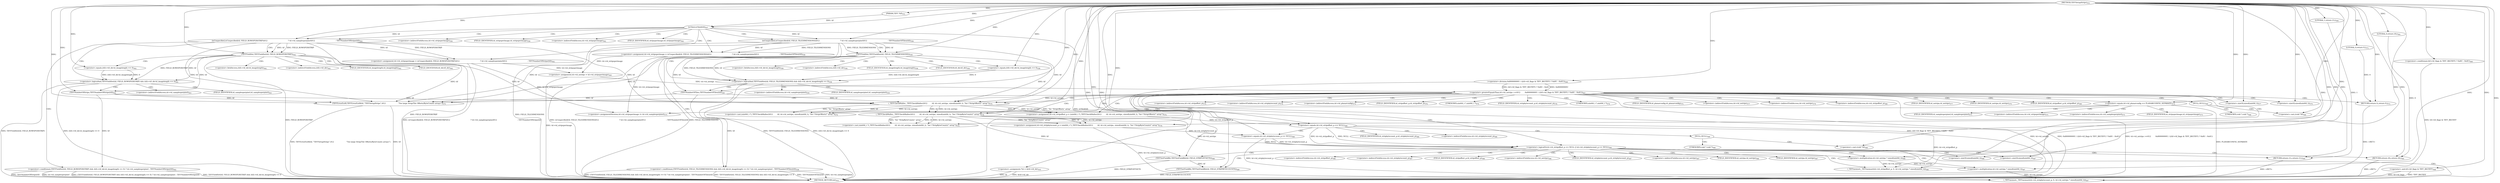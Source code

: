 digraph "TIFFSetupStrips" {  
"31831" [label = <(METHOD,TIFFSetupStrips)<SUB>553</SUB>> ]
"32021" [label = <(METHOD_RETURN,int)<SUB>553</SUB>> ]
"31832" [label = <(PARAM,TIFF *tif)<SUB>553</SUB>> ]
"31835" [label = <(&lt;operator&gt;.assignment,*td = &amp;tif-&gt;tif_dir)<SUB>555</SUB>> ]
"31897" [label = <(&lt;operator&gt;.assignment,td-&gt;td_nstrips = td-&gt;td_stripsperimage)<SUB>565</SUB>> ]
"31940" [label = <(&lt;operator&gt;.assignment,td-&gt;td_stripoffset_p = (uint64_t *)_TIFFCheckMalloc(\012        tif, td-&gt;td_nstrips, sizeof(uint64_t), &quot;for \&quot;StripOffsets\&quot; array&quot;))<SUB>576</SUB>> ]
"31954" [label = <(&lt;operator&gt;.assignment,td-&gt;td_stripbytecount_p = (uint64_t *)_TIFFCheckMalloc(\012        tif, td-&gt;td_nstrips, sizeof(uint64_t), &quot;for \&quot;StripByteCounts\&quot; array&quot;))<SUB>578</SUB>> ]
"31991" [label = <(_TIFFmemset,_TIFFmemset(td-&gt;td_stripoffset_p, 0, td-&gt;td_nstrips * sizeof(uint64_t)))<SUB>586</SUB>> ]
"32002" [label = <(_TIFFmemset,_TIFFmemset(td-&gt;td_stripbytecount_p, 0, td-&gt;td_nstrips * sizeof(uint64_t)))<SUB>587</SUB>> ]
"32013" [label = <(TIFFSetFieldBit,TIFFSetFieldBit(tif, FIELD_STRIPOFFSETS))<SUB>588</SUB>> ]
"32016" [label = <(TIFFSetFieldBit,TIFFSetFieldBit(tif, FIELD_STRIPBYTECOUNTS))<SUB>589</SUB>> ]
"32019" [label = <(RETURN,return (1);,return (1);)<SUB>590</SUB>> ]
"31842" [label = <(isTiled,isTiled(tif))<SUB>557</SUB>> ]
"31905" [label = <(&lt;operator&gt;.greaterEqualsThan,td-&gt;td_nstrips &gt;=\012        0x80000000U / ((tif-&gt;tif_flags &amp; TIFF_BIGTIFF) ? 0x8U : 0x4U))<SUB>567</SUB>> ]
"31927" [label = <(&lt;operator&gt;.equals,td-&gt;td_planarconfig == PLANARCONFIG_SEPARATE)<SUB>574</SUB>> ]
"31969" [label = <(&lt;operator&gt;.logicalOr,td-&gt;td_stripoffset_p == NULL || td-&gt;td_stripbytecount_p == NULL)<SUB>580</SUB>> ]
"32020" [label = <(LITERAL,1,return (1);)<SUB>590</SUB>> ]
"31845" [label = <(&lt;operator&gt;.assignment,td-&gt;td_stripsperimage = isUnspecified(tif, FIELD_TILEDIMENSIONS)\012                                    ? td-&gt;td_samplesperpixel\012                                    : TIFFNumberOfTiles(tif))<SUB>558</SUB>> ]
"31920" [label = <(TIFFErrorExtR,TIFFErrorExtR(tif, &quot;TIFFSetupStrips&quot;,\012                      &quot;Too large Strip/Tile Offsets/ByteCounts arrays&quot;))<SUB>570</SUB>> ]
"31924" [label = <(RETURN,return 0;,return 0;)<SUB>572</SUB>> ]
"31933" [label = <(&lt;operator&gt;.assignmentDivision,td-&gt;td_stripsperimage /= td-&gt;td_samplesperpixel)<SUB>575</SUB>> ]
"31944" [label = <(&lt;operator&gt;.cast,(uint64_t *)_TIFFCheckMalloc(\012        tif, td-&gt;td_nstrips, sizeof(uint64_t), &quot;for \&quot;StripOffsets\&quot; array&quot;))<SUB>576</SUB>> ]
"31958" [label = <(&lt;operator&gt;.cast,(uint64_t *)_TIFFCheckMalloc(\012        tif, td-&gt;td_nstrips, sizeof(uint64_t), &quot;for \&quot;StripByteCounts\&quot; array&quot;))<SUB>578</SUB>> ]
"31989" [label = <(RETURN,return (0);,return (0);)<SUB>581</SUB>> ]
"31996" [label = <(&lt;operator&gt;.multiplication,td-&gt;td_nstrips * sizeof(uint64_t))<SUB>586</SUB>> ]
"32007" [label = <(&lt;operator&gt;.multiplication,td-&gt;td_nstrips * sizeof(uint64_t))<SUB>587</SUB>> ]
"31872" [label = <(&lt;operator&gt;.assignment,td-&gt;td_stripsperimage = isUnspecified(tif, FIELD_ROWSPERSTRIP)\012                                    ? td-&gt;td_samplesperpixel\012                                    : TIFFNumberOfStrips(tif))<SUB>562</SUB>> ]
"31909" [label = <(&lt;operator&gt;.division,0x80000000U / ((tif-&gt;tif_flags &amp; TIFF_BIGTIFF) ? 0x8U : 0x4U))<SUB>568</SUB>> ]
"31925" [label = <(LITERAL,0,return 0;)<SUB>572</SUB>> ]
"31946" [label = <(_TIFFCheckMalloc,_TIFFCheckMalloc(\012        tif, td-&gt;td_nstrips, sizeof(uint64_t), &quot;for \&quot;StripOffsets\&quot; array&quot;))<SUB>576</SUB>> ]
"31960" [label = <(_TIFFCheckMalloc,_TIFFCheckMalloc(\012        tif, td-&gt;td_nstrips, sizeof(uint64_t), &quot;for \&quot;StripByteCounts\&quot; array&quot;))<SUB>578</SUB>> ]
"31970" [label = <(&lt;operator&gt;.equals,td-&gt;td_stripoffset_p == NULL)<SUB>580</SUB>> ]
"31979" [label = <(&lt;operator&gt;.equals,td-&gt;td_stripbytecount_p == NULL)<SUB>580</SUB>> ]
"31990" [label = <(LITERAL,0,return (0);)<SUB>581</SUB>> ]
"32000" [label = <(&lt;operator&gt;.sizeOf,sizeof(uint64_t))<SUB>586</SUB>> ]
"32011" [label = <(&lt;operator&gt;.sizeOf,sizeof(uint64_t))<SUB>587</SUB>> ]
"31849" [label = <(isUnspecified,isUnspecified(tif, FIELD_TILEDIMENSIONS)\012                                    ? td-&gt;td_samplesperpixel\012                                    : TIFFNumberOfTiles(tif))<SUB>558</SUB>> ]
"31911" [label = <(&lt;operator&gt;.conditional,(tif-&gt;tif_flags &amp; TIFF_BIGTIFF) ? 0x8U : 0x4U)<SUB>568</SUB>> ]
"31951" [label = <(&lt;operator&gt;.sizeOf,sizeof(uint64_t))<SUB>577</SUB>> ]
"31965" [label = <(&lt;operator&gt;.sizeOf,sizeof(uint64_t))<SUB>579</SUB>> ]
"31853" [label = <(&lt;operator&gt;.conditional,(TIFFFieldSet(tif, FIELD_TILEDIMENSIONS) &amp;&amp; (tif)-&gt;tif_dir.td_imagelength == 0) ? td-&gt;td_samplesperpixel : TIFFNumberOfTiles(tif))<SUB>558</SUB>> ]
"31876" [label = <(isUnspecified,isUnspecified(tif, FIELD_ROWSPERSTRIP)\012                                    ? td-&gt;td_samplesperpixel\012                                    : TIFFNumberOfStrips(tif))<SUB>562</SUB>> ]
"31912" [label = <(&lt;operator&gt;.and,tif-&gt;tif_flags &amp; TIFF_BIGTIFF)<SUB>568</SUB>> ]
"31976" [label = <(&lt;operator&gt;.cast,(void *)0)<SUB>580</SUB>> ]
"31985" [label = <(&lt;operator&gt;.cast,(void *)0)<SUB>580</SUB>> ]
"31880" [label = <(&lt;operator&gt;.conditional,(TIFFFieldSet(tif, FIELD_ROWSPERSTRIP) &amp;&amp; (tif)-&gt;tif_dir.td_imagelength == 0) ? td-&gt;td_samplesperpixel : TIFFNumberOfStrips(tif))<SUB>562</SUB>> ]
"31854" [label = <(&lt;operator&gt;.logicalAnd,TIFFFieldSet(tif, FIELD_TILEDIMENSIONS) &amp;&amp; (tif)-&gt;tif_dir.td_imagelength == 0)<SUB>558</SUB>> ]
"31868" [label = <(TIFFNumberOfTiles,TIFFNumberOfTiles(tif))<SUB>560</SUB>> ]
"31855" [label = <(TIFFFieldSet,TIFFFieldSet(tif, FIELD_TILEDIMENSIONS))<SUB>558</SUB>> ]
"31858" [label = <(&lt;operator&gt;.equals,(tif)-&gt;tif_dir.td_imagelength == 0)<SUB>558</SUB>> ]
"31881" [label = <(&lt;operator&gt;.logicalAnd,TIFFFieldSet(tif, FIELD_ROWSPERSTRIP) &amp;&amp; (tif)-&gt;tif_dir.td_imagelength == 0)<SUB>562</SUB>> ]
"31895" [label = <(TIFFNumberOfStrips,TIFFNumberOfStrips(tif))<SUB>564</SUB>> ]
"31882" [label = <(TIFFFieldSet,TIFFFieldSet(tif, FIELD_ROWSPERSTRIP))<SUB>562</SUB>> ]
"31885" [label = <(&lt;operator&gt;.equals,(tif)-&gt;tif_dir.td_imagelength == 0)<SUB>562</SUB>> ]
"31941" [label = <(&lt;operator&gt;.indirectFieldAccess,td-&gt;td_stripoffset_p)<SUB>576</SUB>> ]
"31955" [label = <(&lt;operator&gt;.indirectFieldAccess,td-&gt;td_stripbytecount_p)<SUB>578</SUB>> ]
"31992" [label = <(&lt;operator&gt;.indirectFieldAccess,td-&gt;td_stripoffset_p)<SUB>586</SUB>> ]
"32003" [label = <(&lt;operator&gt;.indirectFieldAccess,td-&gt;td_stripbytecount_p)<SUB>587</SUB>> ]
"31928" [label = <(&lt;operator&gt;.indirectFieldAccess,td-&gt;td_planarconfig)<SUB>574</SUB>> ]
"31943" [label = <(FIELD_IDENTIFIER,td_stripoffset_p,td_stripoffset_p)<SUB>576</SUB>> ]
"31945" [label = <(UNKNOWN,uint64_t *,uint64_t *)<SUB>576</SUB>> ]
"31957" [label = <(FIELD_IDENTIFIER,td_stripbytecount_p,td_stripbytecount_p)<SUB>578</SUB>> ]
"31959" [label = <(UNKNOWN,uint64_t *,uint64_t *)<SUB>578</SUB>> ]
"31994" [label = <(FIELD_IDENTIFIER,td_stripoffset_p,td_stripoffset_p)<SUB>586</SUB>> ]
"31997" [label = <(&lt;operator&gt;.indirectFieldAccess,td-&gt;td_nstrips)<SUB>586</SUB>> ]
"32005" [label = <(FIELD_IDENTIFIER,td_stripbytecount_p,td_stripbytecount_p)<SUB>587</SUB>> ]
"32008" [label = <(&lt;operator&gt;.indirectFieldAccess,td-&gt;td_nstrips)<SUB>587</SUB>> ]
"31846" [label = <(&lt;operator&gt;.indirectFieldAccess,td-&gt;td_stripsperimage)<SUB>558</SUB>> ]
"31930" [label = <(FIELD_IDENTIFIER,td_planarconfig,td_planarconfig)<SUB>574</SUB>> ]
"31934" [label = <(&lt;operator&gt;.indirectFieldAccess,td-&gt;td_stripsperimage)<SUB>575</SUB>> ]
"31937" [label = <(&lt;operator&gt;.indirectFieldAccess,td-&gt;td_samplesperpixel)<SUB>575</SUB>> ]
"31948" [label = <(&lt;operator&gt;.indirectFieldAccess,td-&gt;td_nstrips)<SUB>577</SUB>> ]
"31962" [label = <(&lt;operator&gt;.indirectFieldAccess,td-&gt;td_nstrips)<SUB>579</SUB>> ]
"31971" [label = <(&lt;operator&gt;.indirectFieldAccess,td-&gt;td_stripoffset_p)<SUB>580</SUB>> ]
"31974" [label = <(NULL,NULL)<SUB>580</SUB>> ]
"31980" [label = <(&lt;operator&gt;.indirectFieldAccess,td-&gt;td_stripbytecount_p)<SUB>580</SUB>> ]
"31983" [label = <(NULL,NULL)<SUB>580</SUB>> ]
"31999" [label = <(FIELD_IDENTIFIER,td_nstrips,td_nstrips)<SUB>586</SUB>> ]
"32010" [label = <(FIELD_IDENTIFIER,td_nstrips,td_nstrips)<SUB>587</SUB>> ]
"31848" [label = <(FIELD_IDENTIFIER,td_stripsperimage,td_stripsperimage)<SUB>558</SUB>> ]
"31873" [label = <(&lt;operator&gt;.indirectFieldAccess,td-&gt;td_stripsperimage)<SUB>562</SUB>> ]
"31936" [label = <(FIELD_IDENTIFIER,td_stripsperimage,td_stripsperimage)<SUB>575</SUB>> ]
"31939" [label = <(FIELD_IDENTIFIER,td_samplesperpixel,td_samplesperpixel)<SUB>575</SUB>> ]
"31950" [label = <(FIELD_IDENTIFIER,td_nstrips,td_nstrips)<SUB>577</SUB>> ]
"31964" [label = <(FIELD_IDENTIFIER,td_nstrips,td_nstrips)<SUB>579</SUB>> ]
"31973" [label = <(FIELD_IDENTIFIER,td_stripoffset_p,td_stripoffset_p)<SUB>580</SUB>> ]
"31982" [label = <(FIELD_IDENTIFIER,td_stripbytecount_p,td_stripbytecount_p)<SUB>580</SUB>> ]
"31875" [label = <(FIELD_IDENTIFIER,td_stripsperimage,td_stripsperimage)<SUB>562</SUB>> ]
"31865" [label = <(&lt;operator&gt;.indirectFieldAccess,td-&gt;td_samplesperpixel)<SUB>559</SUB>> ]
"31977" [label = <(UNKNOWN,void *,void *)<SUB>580</SUB>> ]
"31986" [label = <(UNKNOWN,void *,void *)<SUB>580</SUB>> ]
"31867" [label = <(FIELD_IDENTIFIER,td_samplesperpixel,td_samplesperpixel)<SUB>559</SUB>> ]
"31892" [label = <(&lt;operator&gt;.indirectFieldAccess,td-&gt;td_samplesperpixel)<SUB>563</SUB>> ]
"31859" [label = <(&lt;operator&gt;.fieldAccess,(tif)-&gt;tif_dir.td_imagelength)<SUB>558</SUB>> ]
"31894" [label = <(FIELD_IDENTIFIER,td_samplesperpixel,td_samplesperpixel)<SUB>563</SUB>> ]
"31860" [label = <(&lt;operator&gt;.indirectFieldAccess,(tif)-&gt;tif_dir)<SUB>558</SUB>> ]
"31863" [label = <(FIELD_IDENTIFIER,td_imagelength,td_imagelength)<SUB>558</SUB>> ]
"31886" [label = <(&lt;operator&gt;.fieldAccess,(tif)-&gt;tif_dir.td_imagelength)<SUB>562</SUB>> ]
"31862" [label = <(FIELD_IDENTIFIER,tif_dir,tif_dir)<SUB>558</SUB>> ]
"31887" [label = <(&lt;operator&gt;.indirectFieldAccess,(tif)-&gt;tif_dir)<SUB>562</SUB>> ]
"31890" [label = <(FIELD_IDENTIFIER,td_imagelength,td_imagelength)<SUB>562</SUB>> ]
"31889" [label = <(FIELD_IDENTIFIER,tif_dir,tif_dir)<SUB>562</SUB>> ]
  "31989" -> "32021"  [ label = "DDG: &lt;RET&gt;"] 
  "32019" -> "32021"  [ label = "DDG: &lt;RET&gt;"] 
  "31924" -> "32021"  [ label = "DDG: &lt;RET&gt;"] 
  "31835" -> "32021"  [ label = "DDG: td"] 
  "31835" -> "32021"  [ label = "DDG: &amp;tif-&gt;tif_dir"] 
  "31842" -> "32021"  [ label = "DDG: isTiled(tif)"] 
  "31876" -> "32021"  [ label = "DDG: FIELD_ROWSPERSTRIP"] 
  "31872" -> "32021"  [ label = "DDG: isUnspecified(tif, FIELD_ROWSPERSTRIP)\012                                    ? td-&gt;td_samplesperpixel\012                                    : TIFFNumberOfStrips(tif)"] 
  "31882" -> "32021"  [ label = "DDG: FIELD_ROWSPERSTRIP"] 
  "31881" -> "32021"  [ label = "DDG: TIFFFieldSet(tif, FIELD_ROWSPERSTRIP)"] 
  "31881" -> "32021"  [ label = "DDG: (tif)-&gt;tif_dir.td_imagelength == 0"] 
  "31880" -> "32021"  [ label = "DDG: TIFFFieldSet(tif, FIELD_ROWSPERSTRIP) &amp;&amp; (tif)-&gt;tif_dir.td_imagelength == 0"] 
  "31880" -> "32021"  [ label = "DDG: TIFFNumberOfStrips(tif)"] 
  "31880" -> "32021"  [ label = "DDG: td-&gt;td_samplesperpixel"] 
  "31880" -> "32021"  [ label = "DDG: (TIFFFieldSet(tif, FIELD_ROWSPERSTRIP) &amp;&amp; (tif)-&gt;tif_dir.td_imagelength == 0) ? td-&gt;td_samplesperpixel : TIFFNumberOfStrips(tif)"] 
  "31849" -> "32021"  [ label = "DDG: FIELD_TILEDIMENSIONS"] 
  "31845" -> "32021"  [ label = "DDG: isUnspecified(tif, FIELD_TILEDIMENSIONS)\012                                    ? td-&gt;td_samplesperpixel\012                                    : TIFFNumberOfTiles(tif)"] 
  "31855" -> "32021"  [ label = "DDG: FIELD_TILEDIMENSIONS"] 
  "31854" -> "32021"  [ label = "DDG: TIFFFieldSet(tif, FIELD_TILEDIMENSIONS)"] 
  "31854" -> "32021"  [ label = "DDG: (tif)-&gt;tif_dir.td_imagelength == 0"] 
  "31853" -> "32021"  [ label = "DDG: TIFFFieldSet(tif, FIELD_TILEDIMENSIONS) &amp;&amp; (tif)-&gt;tif_dir.td_imagelength == 0"] 
  "31853" -> "32021"  [ label = "DDG: TIFFNumberOfTiles(tif)"] 
  "31853" -> "32021"  [ label = "DDG: td-&gt;td_samplesperpixel"] 
  "31853" -> "32021"  [ label = "DDG: (TIFFFieldSet(tif, FIELD_TILEDIMENSIONS) &amp;&amp; (tif)-&gt;tif_dir.td_imagelength == 0) ? td-&gt;td_samplesperpixel : TIFFNumberOfTiles(tif)"] 
  "31897" -> "32021"  [ label = "DDG: td-&gt;td_stripsperimage"] 
  "31905" -> "32021"  [ label = "DDG: td-&gt;td_nstrips"] 
  "31912" -> "32021"  [ label = "DDG: tif-&gt;tif_flags"] 
  "31911" -> "32021"  [ label = "DDG: tif-&gt;tif_flags &amp; TIFF_BIGTIFF"] 
  "31909" -> "32021"  [ label = "DDG: (tif-&gt;tif_flags &amp; TIFF_BIGTIFF) ? 0x8U : 0x4U"] 
  "31905" -> "32021"  [ label = "DDG: 0x80000000U / ((tif-&gt;tif_flags &amp; TIFF_BIGTIFF) ? 0x8U : 0x4U)"] 
  "31905" -> "32021"  [ label = "DDG: td-&gt;td_nstrips &gt;=\012        0x80000000U / ((tif-&gt;tif_flags &amp; TIFF_BIGTIFF) ? 0x8U : 0x4U)"] 
  "31920" -> "32021"  [ label = "DDG: tif"] 
  "31920" -> "32021"  [ label = "DDG: TIFFErrorExtR(tif, &quot;TIFFSetupStrips&quot;,\012                      &quot;Too large Strip/Tile Offsets/ByteCounts arrays&quot;)"] 
  "32016" -> "32021"  [ label = "DDG: FIELD_STRIPBYTECOUNTS"] 
  "32013" -> "32021"  [ label = "DDG: FIELD_STRIPOFFSETS"] 
  "31927" -> "32021"  [ label = "DDG: PLANARCONFIG_SEPARATE"] 
  "31912" -> "32021"  [ label = "DDG: TIFF_BIGTIFF"] 
  "31831" -> "31832"  [ label = "DDG: "] 
  "31872" -> "31897"  [ label = "DDG: td-&gt;td_stripsperimage"] 
  "31845" -> "31897"  [ label = "DDG: td-&gt;td_stripsperimage"] 
  "31946" -> "31940"  [ label = "DDG: tif"] 
  "31946" -> "31940"  [ label = "DDG: td-&gt;td_nstrips"] 
  "31946" -> "31940"  [ label = "DDG: &quot;for \&quot;StripOffsets\&quot; array&quot;"] 
  "31960" -> "31954"  [ label = "DDG: tif"] 
  "31960" -> "31954"  [ label = "DDG: td-&gt;td_nstrips"] 
  "31960" -> "31954"  [ label = "DDG: &quot;for \&quot;StripByteCounts\&quot; array&quot;"] 
  "32020" -> "32019"  [ label = "DDG: 1"] 
  "31831" -> "32019"  [ label = "DDG: "] 
  "31831" -> "31835"  [ label = "DDG: "] 
  "31970" -> "31991"  [ label = "DDG: td-&gt;td_stripoffset_p"] 
  "31831" -> "31991"  [ label = "DDG: "] 
  "31996" -> "31991"  [ label = "DDG: td-&gt;td_nstrips"] 
  "31954" -> "32002"  [ label = "DDG: td-&gt;td_stripbytecount_p"] 
  "31979" -> "32002"  [ label = "DDG: td-&gt;td_stripbytecount_p"] 
  "31831" -> "32002"  [ label = "DDG: "] 
  "32007" -> "32002"  [ label = "DDG: td-&gt;td_nstrips"] 
  "31960" -> "32013"  [ label = "DDG: tif"] 
  "31831" -> "32013"  [ label = "DDG: "] 
  "32013" -> "32016"  [ label = "DDG: tif"] 
  "31831" -> "32016"  [ label = "DDG: "] 
  "31831" -> "32020"  [ label = "DDG: "] 
  "31832" -> "31842"  [ label = "DDG: tif"] 
  "31831" -> "31842"  [ label = "DDG: "] 
  "31849" -> "31845"  [ label = "DDG: tif"] 
  "31849" -> "31845"  [ label = "DDG: FIELD_TILEDIMENSIONS"] 
  "31897" -> "31905"  [ label = "DDG: td-&gt;td_nstrips"] 
  "31909" -> "31905"  [ label = "DDG: 0x80000000U"] 
  "31909" -> "31905"  [ label = "DDG: (tif-&gt;tif_flags &amp; TIFF_BIGTIFF) ? 0x8U : 0x4U"] 
  "31925" -> "31924"  [ label = "DDG: 0"] 
  "31831" -> "31924"  [ label = "DDG: "] 
  "31831" -> "31927"  [ label = "DDG: "] 
  "31946" -> "31944"  [ label = "DDG: tif"] 
  "31946" -> "31944"  [ label = "DDG: td-&gt;td_nstrips"] 
  "31946" -> "31944"  [ label = "DDG: &quot;for \&quot;StripOffsets\&quot; array&quot;"] 
  "31960" -> "31958"  [ label = "DDG: tif"] 
  "31960" -> "31958"  [ label = "DDG: td-&gt;td_nstrips"] 
  "31960" -> "31958"  [ label = "DDG: &quot;for \&quot;StripByteCounts\&quot; array&quot;"] 
  "31970" -> "31969"  [ label = "DDG: td-&gt;td_stripoffset_p"] 
  "31970" -> "31969"  [ label = "DDG: NULL"] 
  "31979" -> "31969"  [ label = "DDG: td-&gt;td_stripbytecount_p"] 
  "31979" -> "31969"  [ label = "DDG: NULL"] 
  "31990" -> "31989"  [ label = "DDG: 0"] 
  "31831" -> "31989"  [ label = "DDG: "] 
  "31960" -> "31996"  [ label = "DDG: td-&gt;td_nstrips"] 
  "31831" -> "31996"  [ label = "DDG: "] 
  "31996" -> "32007"  [ label = "DDG: td-&gt;td_nstrips"] 
  "31831" -> "32007"  [ label = "DDG: "] 
  "31876" -> "31872"  [ label = "DDG: tif"] 
  "31876" -> "31872"  [ label = "DDG: FIELD_ROWSPERSTRIP"] 
  "31831" -> "31909"  [ label = "DDG: "] 
  "31876" -> "31920"  [ label = "DDG: tif"] 
  "31882" -> "31920"  [ label = "DDG: tif"] 
  "31895" -> "31920"  [ label = "DDG: tif"] 
  "31849" -> "31920"  [ label = "DDG: tif"] 
  "31855" -> "31920"  [ label = "DDG: tif"] 
  "31868" -> "31920"  [ label = "DDG: tif"] 
  "31831" -> "31920"  [ label = "DDG: "] 
  "31831" -> "31925"  [ label = "DDG: "] 
  "31872" -> "31933"  [ label = "DDG: td-&gt;td_stripsperimage"] 
  "31845" -> "31933"  [ label = "DDG: td-&gt;td_stripsperimage"] 
  "31876" -> "31946"  [ label = "DDG: tif"] 
  "31882" -> "31946"  [ label = "DDG: tif"] 
  "31895" -> "31946"  [ label = "DDG: tif"] 
  "31849" -> "31946"  [ label = "DDG: tif"] 
  "31855" -> "31946"  [ label = "DDG: tif"] 
  "31868" -> "31946"  [ label = "DDG: tif"] 
  "31831" -> "31946"  [ label = "DDG: "] 
  "31905" -> "31946"  [ label = "DDG: td-&gt;td_nstrips"] 
  "31946" -> "31960"  [ label = "DDG: tif"] 
  "31831" -> "31960"  [ label = "DDG: "] 
  "31946" -> "31960"  [ label = "DDG: td-&gt;td_nstrips"] 
  "31940" -> "31970"  [ label = "DDG: td-&gt;td_stripoffset_p"] 
  "31831" -> "31970"  [ label = "DDG: "] 
  "31954" -> "31979"  [ label = "DDG: td-&gt;td_stripbytecount_p"] 
  "31831" -> "31979"  [ label = "DDG: "] 
  "31831" -> "31990"  [ label = "DDG: "] 
  "31831" -> "32000"  [ label = "DDG: "] 
  "31831" -> "32011"  [ label = "DDG: "] 
  "31842" -> "31849"  [ label = "DDG: tif"] 
  "31831" -> "31849"  [ label = "DDG: "] 
  "31831" -> "31911"  [ label = "DDG: "] 
  "31831" -> "31951"  [ label = "DDG: "] 
  "31831" -> "31965"  [ label = "DDG: "] 
  "31868" -> "31853"  [ label = "DDG: tif"] 
  "31842" -> "31876"  [ label = "DDG: tif"] 
  "31831" -> "31876"  [ label = "DDG: "] 
  "31831" -> "31912"  [ label = "DDG: "] 
  "31831" -> "31976"  [ label = "DDG: "] 
  "31831" -> "31985"  [ label = "DDG: "] 
  "31895" -> "31880"  [ label = "DDG: tif"] 
  "31855" -> "31854"  [ label = "DDG: tif"] 
  "31855" -> "31854"  [ label = "DDG: FIELD_TILEDIMENSIONS"] 
  "31858" -> "31854"  [ label = "DDG: (tif)-&gt;tif_dir.td_imagelength"] 
  "31858" -> "31854"  [ label = "DDG: 0"] 
  "31855" -> "31868"  [ label = "DDG: tif"] 
  "31831" -> "31868"  [ label = "DDG: "] 
  "31849" -> "31855"  [ label = "DDG: tif"] 
  "31831" -> "31855"  [ label = "DDG: "] 
  "31849" -> "31855"  [ label = "DDG: FIELD_TILEDIMENSIONS"] 
  "31831" -> "31858"  [ label = "DDG: "] 
  "31882" -> "31881"  [ label = "DDG: tif"] 
  "31882" -> "31881"  [ label = "DDG: FIELD_ROWSPERSTRIP"] 
  "31885" -> "31881"  [ label = "DDG: (tif)-&gt;tif_dir.td_imagelength"] 
  "31885" -> "31881"  [ label = "DDG: 0"] 
  "31882" -> "31895"  [ label = "DDG: tif"] 
  "31831" -> "31895"  [ label = "DDG: "] 
  "31876" -> "31882"  [ label = "DDG: tif"] 
  "31831" -> "31882"  [ label = "DDG: "] 
  "31876" -> "31882"  [ label = "DDG: FIELD_ROWSPERSTRIP"] 
  "31831" -> "31885"  [ label = "DDG: "] 
  "31842" -> "31849"  [ label = "CDG: "] 
  "31842" -> "31845"  [ label = "CDG: "] 
  "31842" -> "31848"  [ label = "CDG: "] 
  "31842" -> "31875"  [ label = "CDG: "] 
  "31842" -> "31873"  [ label = "CDG: "] 
  "31842" -> "31872"  [ label = "CDG: "] 
  "31842" -> "31876"  [ label = "CDG: "] 
  "31842" -> "31846"  [ label = "CDG: "] 
  "31905" -> "31920"  [ label = "CDG: "] 
  "31905" -> "31927"  [ label = "CDG: "] 
  "31905" -> "31944"  [ label = "CDG: "] 
  "31905" -> "31964"  [ label = "CDG: "] 
  "31905" -> "31948"  [ label = "CDG: "] 
  "31905" -> "31958"  [ label = "CDG: "] 
  "31905" -> "31928"  [ label = "CDG: "] 
  "31905" -> "31962"  [ label = "CDG: "] 
  "31905" -> "31960"  [ label = "CDG: "] 
  "31905" -> "31969"  [ label = "CDG: "] 
  "31905" -> "31941"  [ label = "CDG: "] 
  "31905" -> "31971"  [ label = "CDG: "] 
  "31905" -> "31924"  [ label = "CDG: "] 
  "31905" -> "31959"  [ label = "CDG: "] 
  "31905" -> "31974"  [ label = "CDG: "] 
  "31905" -> "31951"  [ label = "CDG: "] 
  "31905" -> "31955"  [ label = "CDG: "] 
  "31905" -> "31950"  [ label = "CDG: "] 
  "31905" -> "31965"  [ label = "CDG: "] 
  "31905" -> "31957"  [ label = "CDG: "] 
  "31905" -> "31973"  [ label = "CDG: "] 
  "31905" -> "31970"  [ label = "CDG: "] 
  "31905" -> "31940"  [ label = "CDG: "] 
  "31905" -> "31943"  [ label = "CDG: "] 
  "31905" -> "31954"  [ label = "CDG: "] 
  "31905" -> "31946"  [ label = "CDG: "] 
  "31905" -> "31945"  [ label = "CDG: "] 
  "31905" -> "31930"  [ label = "CDG: "] 
  "31927" -> "31937"  [ label = "CDG: "] 
  "31927" -> "31939"  [ label = "CDG: "] 
  "31927" -> "31933"  [ label = "CDG: "] 
  "31927" -> "31936"  [ label = "CDG: "] 
  "31927" -> "31934"  [ label = "CDG: "] 
  "31969" -> "31997"  [ label = "CDG: "] 
  "31969" -> "32003"  [ label = "CDG: "] 
  "31969" -> "32013"  [ label = "CDG: "] 
  "31969" -> "32007"  [ label = "CDG: "] 
  "31969" -> "31992"  [ label = "CDG: "] 
  "31969" -> "31999"  [ label = "CDG: "] 
  "31969" -> "32016"  [ label = "CDG: "] 
  "31969" -> "32000"  [ label = "CDG: "] 
  "31969" -> "31991"  [ label = "CDG: "] 
  "31969" -> "32010"  [ label = "CDG: "] 
  "31969" -> "32002"  [ label = "CDG: "] 
  "31969" -> "32011"  [ label = "CDG: "] 
  "31969" -> "32019"  [ label = "CDG: "] 
  "31969" -> "31989"  [ label = "CDG: "] 
  "31969" -> "32008"  [ label = "CDG: "] 
  "31969" -> "31994"  [ label = "CDG: "] 
  "31969" -> "31996"  [ label = "CDG: "] 
  "31969" -> "32005"  [ label = "CDG: "] 
  "31970" -> "31980"  [ label = "CDG: "] 
  "31970" -> "31979"  [ label = "CDG: "] 
  "31970" -> "31982"  [ label = "CDG: "] 
  "31970" -> "31983"  [ label = "CDG: "] 
  "31849" -> "31853"  [ label = "CDG: "] 
  "31849" -> "31854"  [ label = "CDG: "] 
  "31849" -> "31855"  [ label = "CDG: "] 
  "31974" -> "31976"  [ label = "CDG: "] 
  "31974" -> "31977"  [ label = "CDG: "] 
  "31983" -> "31985"  [ label = "CDG: "] 
  "31983" -> "31986"  [ label = "CDG: "] 
  "31876" -> "31882"  [ label = "CDG: "] 
  "31876" -> "31880"  [ label = "CDG: "] 
  "31876" -> "31881"  [ label = "CDG: "] 
  "31854" -> "31867"  [ label = "CDG: "] 
  "31854" -> "31868"  [ label = "CDG: "] 
  "31854" -> "31865"  [ label = "CDG: "] 
  "31855" -> "31863"  [ label = "CDG: "] 
  "31855" -> "31859"  [ label = "CDG: "] 
  "31855" -> "31858"  [ label = "CDG: "] 
  "31855" -> "31862"  [ label = "CDG: "] 
  "31855" -> "31860"  [ label = "CDG: "] 
  "31881" -> "31894"  [ label = "CDG: "] 
  "31881" -> "31895"  [ label = "CDG: "] 
  "31881" -> "31892"  [ label = "CDG: "] 
  "31882" -> "31886"  [ label = "CDG: "] 
  "31882" -> "31887"  [ label = "CDG: "] 
  "31882" -> "31885"  [ label = "CDG: "] 
  "31882" -> "31890"  [ label = "CDG: "] 
  "31882" -> "31889"  [ label = "CDG: "] 
}
